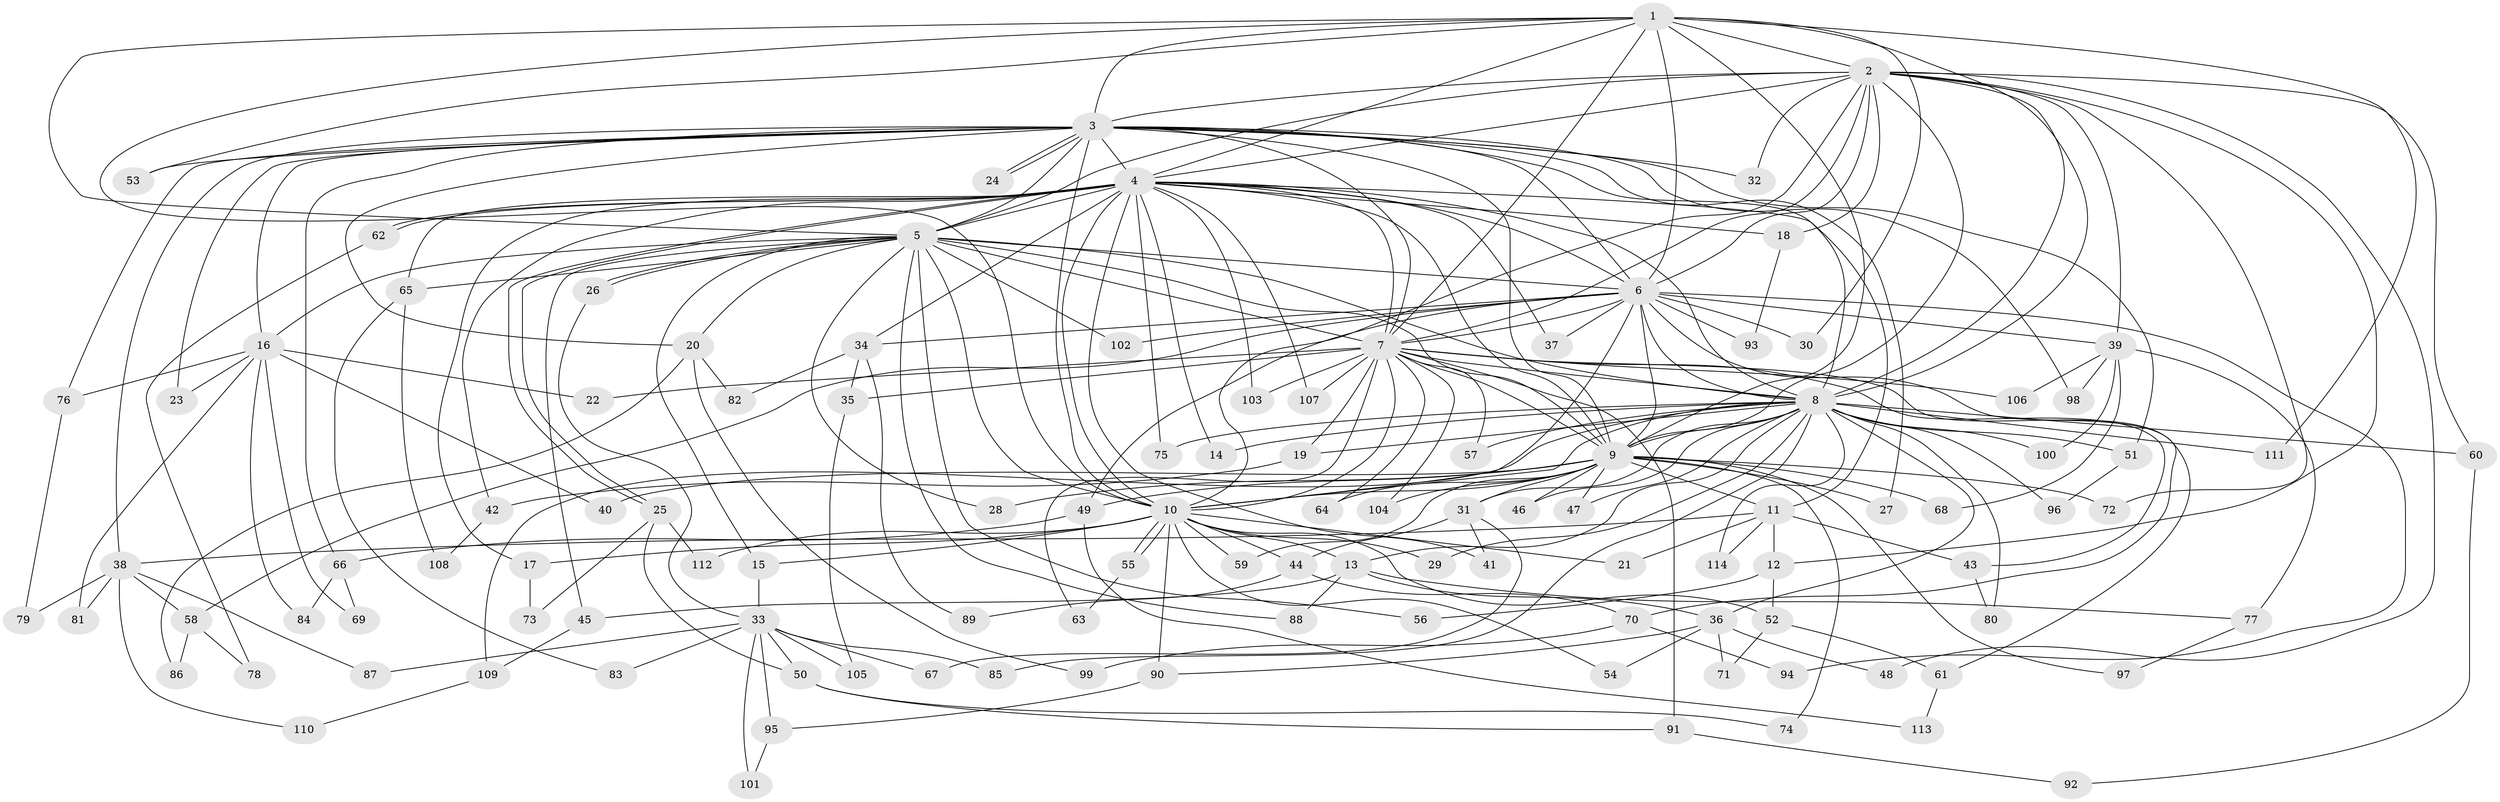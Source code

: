 // coarse degree distribution, {23: 0.011904761904761904, 14: 0.011904761904761904, 20: 0.03571428571428571, 22: 0.011904761904761904, 18: 0.011904761904761904, 16: 0.011904761904761904, 24: 0.011904761904761904, 7: 0.03571428571428571, 4: 0.08333333333333333, 6: 0.03571428571428571, 2: 0.47619047619047616, 3: 0.19047619047619047, 9: 0.023809523809523808, 5: 0.047619047619047616}
// Generated by graph-tools (version 1.1) at 2025/51/02/27/25 19:51:53]
// undirected, 114 vertices, 253 edges
graph export_dot {
graph [start="1"]
  node [color=gray90,style=filled];
  1;
  2;
  3;
  4;
  5;
  6;
  7;
  8;
  9;
  10;
  11;
  12;
  13;
  14;
  15;
  16;
  17;
  18;
  19;
  20;
  21;
  22;
  23;
  24;
  25;
  26;
  27;
  28;
  29;
  30;
  31;
  32;
  33;
  34;
  35;
  36;
  37;
  38;
  39;
  40;
  41;
  42;
  43;
  44;
  45;
  46;
  47;
  48;
  49;
  50;
  51;
  52;
  53;
  54;
  55;
  56;
  57;
  58;
  59;
  60;
  61;
  62;
  63;
  64;
  65;
  66;
  67;
  68;
  69;
  70;
  71;
  72;
  73;
  74;
  75;
  76;
  77;
  78;
  79;
  80;
  81;
  82;
  83;
  84;
  85;
  86;
  87;
  88;
  89;
  90;
  91;
  92;
  93;
  94;
  95;
  96;
  97;
  98;
  99;
  100;
  101;
  102;
  103;
  104;
  105;
  106;
  107;
  108;
  109;
  110;
  111;
  112;
  113;
  114;
  1 -- 2;
  1 -- 3;
  1 -- 4;
  1 -- 5;
  1 -- 6;
  1 -- 7;
  1 -- 8;
  1 -- 9;
  1 -- 10;
  1 -- 30;
  1 -- 53;
  1 -- 111;
  2 -- 3;
  2 -- 4;
  2 -- 5;
  2 -- 6;
  2 -- 7;
  2 -- 8;
  2 -- 9;
  2 -- 10;
  2 -- 12;
  2 -- 18;
  2 -- 32;
  2 -- 39;
  2 -- 48;
  2 -- 60;
  2 -- 72;
  3 -- 4;
  3 -- 5;
  3 -- 6;
  3 -- 7;
  3 -- 8;
  3 -- 9;
  3 -- 10;
  3 -- 16;
  3 -- 20;
  3 -- 23;
  3 -- 24;
  3 -- 24;
  3 -- 27;
  3 -- 32;
  3 -- 38;
  3 -- 51;
  3 -- 53;
  3 -- 66;
  3 -- 76;
  3 -- 98;
  4 -- 5;
  4 -- 6;
  4 -- 7;
  4 -- 8;
  4 -- 9;
  4 -- 10;
  4 -- 11;
  4 -- 14;
  4 -- 17;
  4 -- 18;
  4 -- 25;
  4 -- 25;
  4 -- 34;
  4 -- 37;
  4 -- 41;
  4 -- 42;
  4 -- 62;
  4 -- 62;
  4 -- 65;
  4 -- 75;
  4 -- 103;
  4 -- 107;
  5 -- 6;
  5 -- 7;
  5 -- 8;
  5 -- 9;
  5 -- 10;
  5 -- 15;
  5 -- 16;
  5 -- 20;
  5 -- 26;
  5 -- 26;
  5 -- 28;
  5 -- 45;
  5 -- 56;
  5 -- 65;
  5 -- 88;
  5 -- 102;
  6 -- 7;
  6 -- 8;
  6 -- 9;
  6 -- 10;
  6 -- 30;
  6 -- 34;
  6 -- 37;
  6 -- 39;
  6 -- 49;
  6 -- 58;
  6 -- 70;
  6 -- 93;
  6 -- 94;
  6 -- 102;
  7 -- 8;
  7 -- 9;
  7 -- 10;
  7 -- 19;
  7 -- 22;
  7 -- 35;
  7 -- 43;
  7 -- 57;
  7 -- 61;
  7 -- 63;
  7 -- 64;
  7 -- 91;
  7 -- 103;
  7 -- 104;
  7 -- 106;
  7 -- 107;
  8 -- 9;
  8 -- 10;
  8 -- 13;
  8 -- 14;
  8 -- 19;
  8 -- 29;
  8 -- 31;
  8 -- 36;
  8 -- 46;
  8 -- 47;
  8 -- 51;
  8 -- 57;
  8 -- 60;
  8 -- 75;
  8 -- 80;
  8 -- 85;
  8 -- 96;
  8 -- 100;
  8 -- 109;
  8 -- 111;
  8 -- 114;
  9 -- 10;
  9 -- 11;
  9 -- 27;
  9 -- 28;
  9 -- 31;
  9 -- 40;
  9 -- 46;
  9 -- 47;
  9 -- 49;
  9 -- 59;
  9 -- 64;
  9 -- 68;
  9 -- 72;
  9 -- 74;
  9 -- 97;
  9 -- 104;
  10 -- 13;
  10 -- 15;
  10 -- 17;
  10 -- 21;
  10 -- 29;
  10 -- 44;
  10 -- 52;
  10 -- 54;
  10 -- 55;
  10 -- 55;
  10 -- 59;
  10 -- 90;
  10 -- 112;
  11 -- 12;
  11 -- 21;
  11 -- 38;
  11 -- 43;
  11 -- 114;
  12 -- 52;
  12 -- 56;
  13 -- 36;
  13 -- 45;
  13 -- 77;
  13 -- 88;
  15 -- 33;
  16 -- 22;
  16 -- 23;
  16 -- 40;
  16 -- 69;
  16 -- 76;
  16 -- 81;
  16 -- 84;
  17 -- 73;
  18 -- 93;
  19 -- 42;
  20 -- 82;
  20 -- 86;
  20 -- 99;
  25 -- 50;
  25 -- 73;
  25 -- 112;
  26 -- 33;
  31 -- 41;
  31 -- 44;
  31 -- 67;
  33 -- 50;
  33 -- 67;
  33 -- 83;
  33 -- 85;
  33 -- 87;
  33 -- 95;
  33 -- 101;
  33 -- 105;
  34 -- 35;
  34 -- 82;
  34 -- 89;
  35 -- 105;
  36 -- 48;
  36 -- 54;
  36 -- 71;
  36 -- 90;
  38 -- 58;
  38 -- 79;
  38 -- 81;
  38 -- 87;
  38 -- 110;
  39 -- 68;
  39 -- 77;
  39 -- 98;
  39 -- 100;
  39 -- 106;
  42 -- 108;
  43 -- 80;
  44 -- 70;
  44 -- 89;
  45 -- 109;
  49 -- 66;
  49 -- 113;
  50 -- 74;
  50 -- 91;
  51 -- 96;
  52 -- 61;
  52 -- 71;
  55 -- 63;
  58 -- 78;
  58 -- 86;
  60 -- 92;
  61 -- 113;
  62 -- 78;
  65 -- 83;
  65 -- 108;
  66 -- 69;
  66 -- 84;
  70 -- 94;
  70 -- 99;
  76 -- 79;
  77 -- 97;
  90 -- 95;
  91 -- 92;
  95 -- 101;
  109 -- 110;
}
